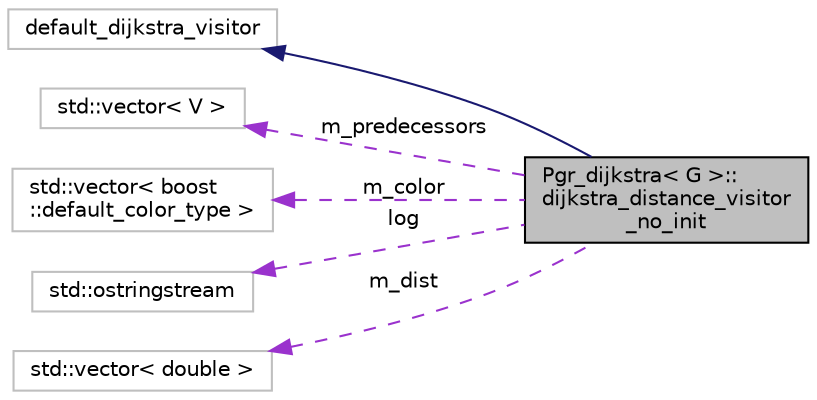 digraph "Pgr_dijkstra&lt; G &gt;::dijkstra_distance_visitor_no_init"
{
  edge [fontname="Helvetica",fontsize="10",labelfontname="Helvetica",labelfontsize="10"];
  node [fontname="Helvetica",fontsize="10",shape=record];
  rankdir="LR";
  Node1 [label="Pgr_dijkstra\< G \>::\ldijkstra_distance_visitor\l_no_init",height=0.2,width=0.4,color="black", fillcolor="grey75", style="filled" fontcolor="black"];
  Node2 -> Node1 [dir="back",color="midnightblue",fontsize="10",style="solid",fontname="Helvetica"];
  Node2 [label="default_dijkstra_visitor",height=0.2,width=0.4,color="grey75", fillcolor="white", style="filled"];
  Node3 -> Node1 [dir="back",color="darkorchid3",fontsize="10",style="dashed",label=" m_predecessors" ,fontname="Helvetica"];
  Node3 [label="std::vector\< V \>",height=0.2,width=0.4,color="grey75", fillcolor="white", style="filled"];
  Node4 -> Node1 [dir="back",color="darkorchid3",fontsize="10",style="dashed",label=" m_color" ,fontname="Helvetica"];
  Node4 [label="std::vector\< boost\l::default_color_type \>",height=0.2,width=0.4,color="grey75", fillcolor="white", style="filled"];
  Node5 -> Node1 [dir="back",color="darkorchid3",fontsize="10",style="dashed",label=" log" ,fontname="Helvetica"];
  Node5 [label="std::ostringstream",height=0.2,width=0.4,color="grey75", fillcolor="white", style="filled",tooltip="STL class. "];
  Node6 -> Node1 [dir="back",color="darkorchid3",fontsize="10",style="dashed",label=" m_dist" ,fontname="Helvetica"];
  Node6 [label="std::vector\< double \>",height=0.2,width=0.4,color="grey75", fillcolor="white", style="filled"];
}
